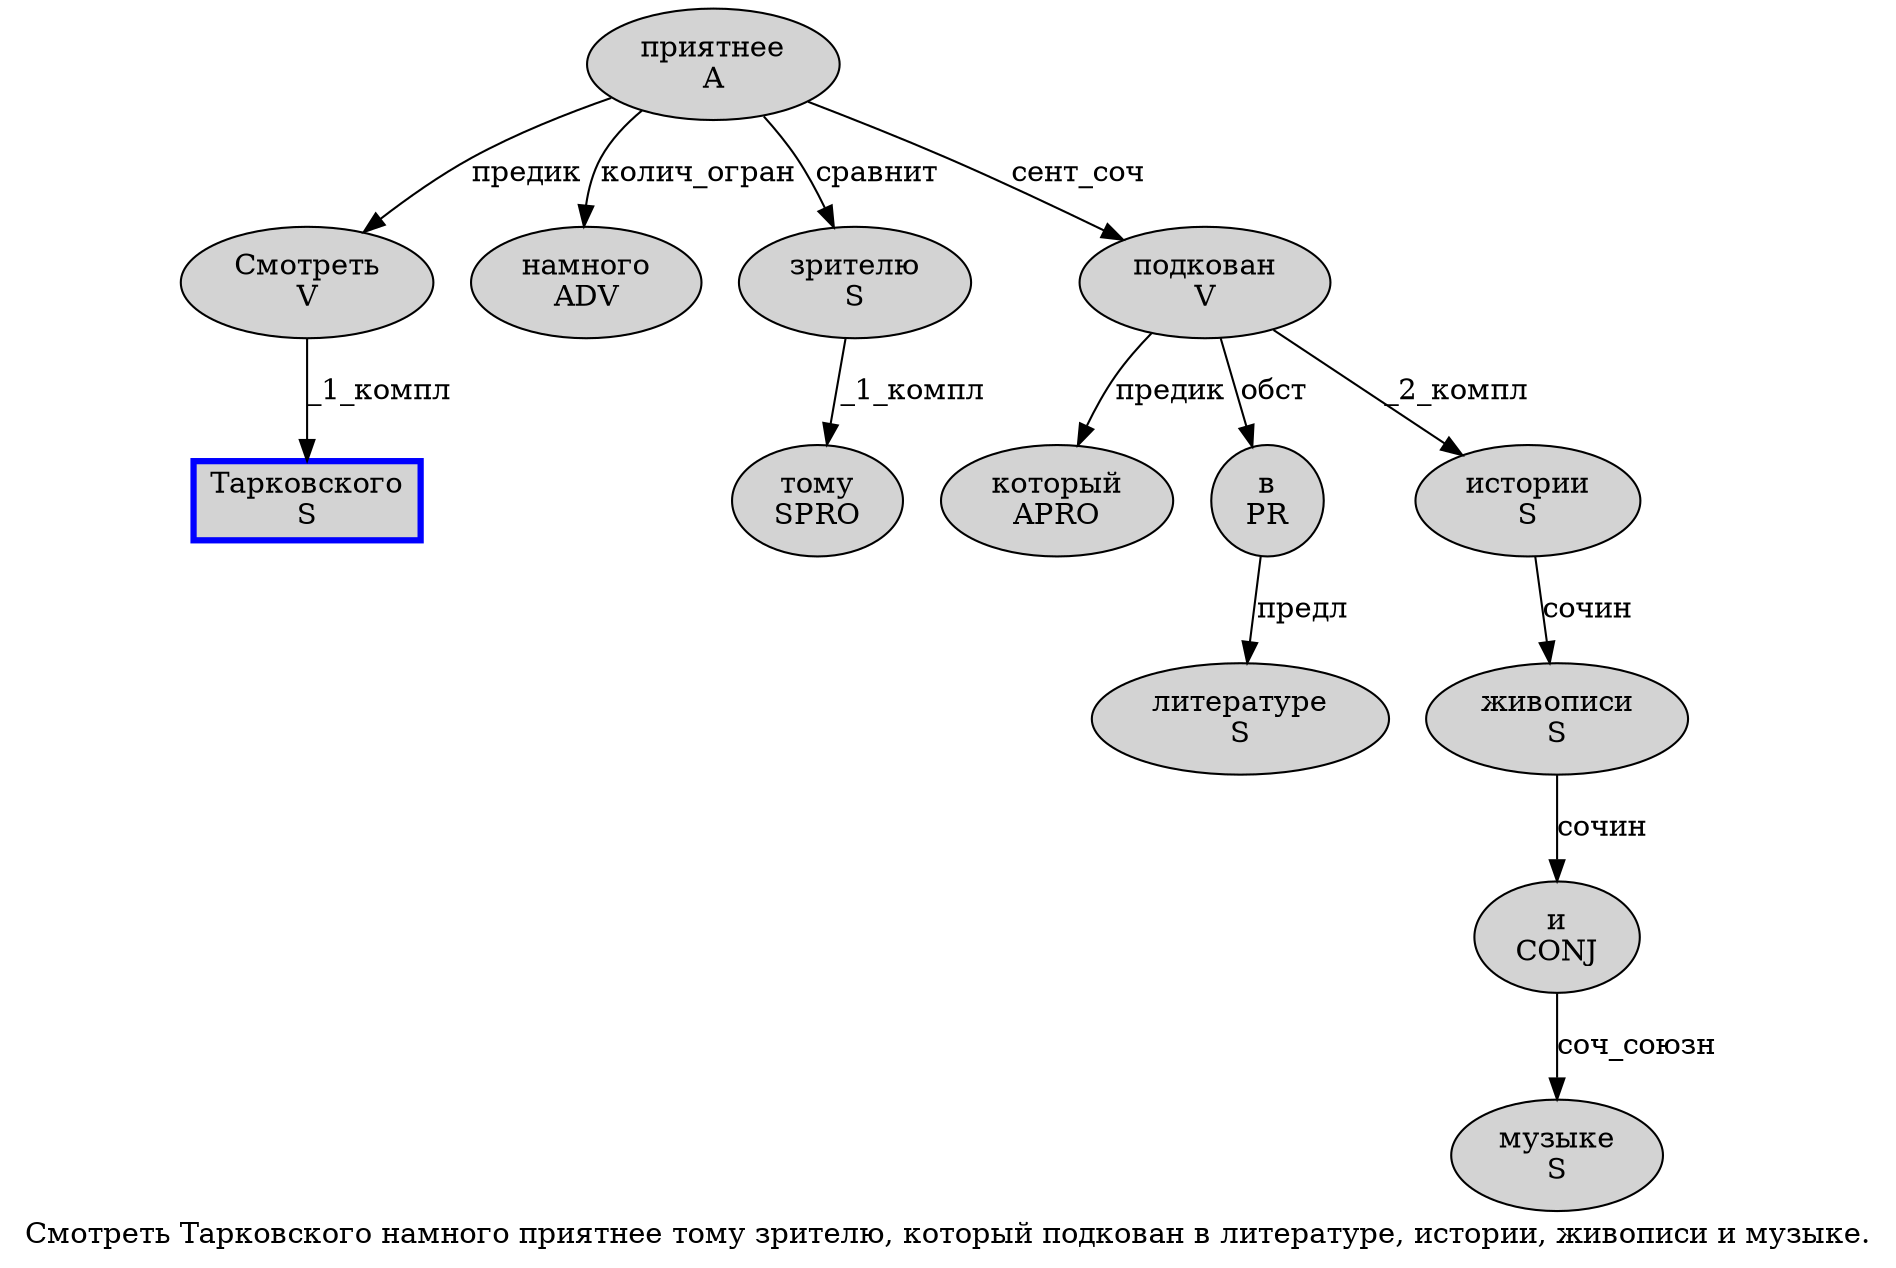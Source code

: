 digraph SENTENCE_1988 {
	graph [label="Смотреть Тарковского намного приятнее тому зрителю, который подкован в литературе, истории, живописи и музыке."]
	node [style=filled]
		0 [label="Смотреть
V" color="" fillcolor=lightgray penwidth=1 shape=ellipse]
		1 [label="Тарковского
S" color=blue fillcolor=lightgray penwidth=3 shape=box]
		2 [label="намного
ADV" color="" fillcolor=lightgray penwidth=1 shape=ellipse]
		3 [label="приятнее
A" color="" fillcolor=lightgray penwidth=1 shape=ellipse]
		4 [label="тому
SPRO" color="" fillcolor=lightgray penwidth=1 shape=ellipse]
		5 [label="зрителю
S" color="" fillcolor=lightgray penwidth=1 shape=ellipse]
		7 [label="который
APRO" color="" fillcolor=lightgray penwidth=1 shape=ellipse]
		8 [label="подкован
V" color="" fillcolor=lightgray penwidth=1 shape=ellipse]
		9 [label="в
PR" color="" fillcolor=lightgray penwidth=1 shape=ellipse]
		10 [label="литературе
S" color="" fillcolor=lightgray penwidth=1 shape=ellipse]
		12 [label="истории
S" color="" fillcolor=lightgray penwidth=1 shape=ellipse]
		14 [label="живописи
S" color="" fillcolor=lightgray penwidth=1 shape=ellipse]
		15 [label="и
CONJ" color="" fillcolor=lightgray penwidth=1 shape=ellipse]
		16 [label="музыке
S" color="" fillcolor=lightgray penwidth=1 shape=ellipse]
			14 -> 15 [label="сочин"]
			3 -> 0 [label="предик"]
			3 -> 2 [label="колич_огран"]
			3 -> 5 [label="сравнит"]
			3 -> 8 [label="сент_соч"]
			12 -> 14 [label="сочин"]
			0 -> 1 [label="_1_компл"]
			8 -> 7 [label="предик"]
			8 -> 9 [label="обст"]
			8 -> 12 [label="_2_компл"]
			9 -> 10 [label="предл"]
			15 -> 16 [label="соч_союзн"]
			5 -> 4 [label="_1_компл"]
}